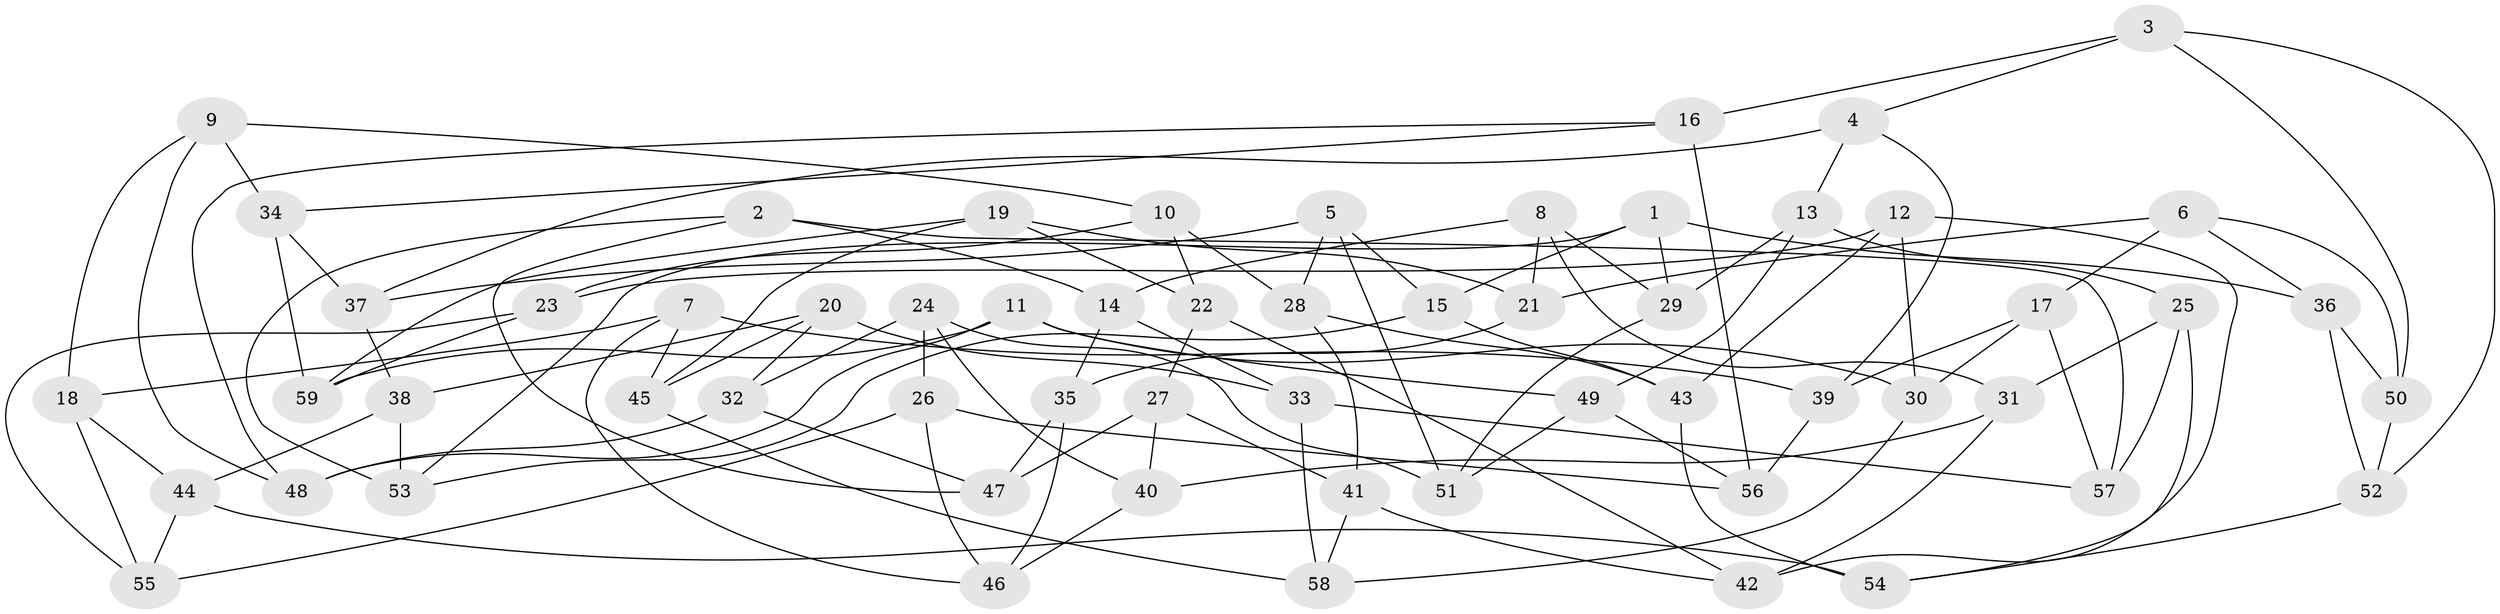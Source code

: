 // Generated by graph-tools (version 1.1) at 2025/26/03/09/25 03:26:54]
// undirected, 59 vertices, 118 edges
graph export_dot {
graph [start="1"]
  node [color=gray90,style=filled];
  1;
  2;
  3;
  4;
  5;
  6;
  7;
  8;
  9;
  10;
  11;
  12;
  13;
  14;
  15;
  16;
  17;
  18;
  19;
  20;
  21;
  22;
  23;
  24;
  25;
  26;
  27;
  28;
  29;
  30;
  31;
  32;
  33;
  34;
  35;
  36;
  37;
  38;
  39;
  40;
  41;
  42;
  43;
  44;
  45;
  46;
  47;
  48;
  49;
  50;
  51;
  52;
  53;
  54;
  55;
  56;
  57;
  58;
  59;
  1 -- 15;
  1 -- 36;
  1 -- 29;
  1 -- 53;
  2 -- 53;
  2 -- 57;
  2 -- 47;
  2 -- 14;
  3 -- 50;
  3 -- 4;
  3 -- 16;
  3 -- 52;
  4 -- 13;
  4 -- 39;
  4 -- 37;
  5 -- 37;
  5 -- 28;
  5 -- 15;
  5 -- 51;
  6 -- 21;
  6 -- 17;
  6 -- 36;
  6 -- 50;
  7 -- 46;
  7 -- 39;
  7 -- 45;
  7 -- 18;
  8 -- 21;
  8 -- 14;
  8 -- 31;
  8 -- 29;
  9 -- 34;
  9 -- 18;
  9 -- 48;
  9 -- 10;
  10 -- 28;
  10 -- 22;
  10 -- 23;
  11 -- 30;
  11 -- 49;
  11 -- 48;
  11 -- 59;
  12 -- 42;
  12 -- 23;
  12 -- 30;
  12 -- 43;
  13 -- 25;
  13 -- 49;
  13 -- 29;
  14 -- 33;
  14 -- 35;
  15 -- 43;
  15 -- 53;
  16 -- 34;
  16 -- 56;
  16 -- 48;
  17 -- 30;
  17 -- 39;
  17 -- 57;
  18 -- 55;
  18 -- 44;
  19 -- 45;
  19 -- 59;
  19 -- 21;
  19 -- 22;
  20 -- 33;
  20 -- 38;
  20 -- 45;
  20 -- 32;
  21 -- 35;
  22 -- 42;
  22 -- 27;
  23 -- 59;
  23 -- 55;
  24 -- 51;
  24 -- 32;
  24 -- 40;
  24 -- 26;
  25 -- 54;
  25 -- 31;
  25 -- 57;
  26 -- 46;
  26 -- 56;
  26 -- 55;
  27 -- 40;
  27 -- 47;
  27 -- 41;
  28 -- 41;
  28 -- 43;
  29 -- 51;
  30 -- 58;
  31 -- 42;
  31 -- 40;
  32 -- 48;
  32 -- 47;
  33 -- 57;
  33 -- 58;
  34 -- 59;
  34 -- 37;
  35 -- 46;
  35 -- 47;
  36 -- 52;
  36 -- 50;
  37 -- 38;
  38 -- 44;
  38 -- 53;
  39 -- 56;
  40 -- 46;
  41 -- 58;
  41 -- 42;
  43 -- 54;
  44 -- 55;
  44 -- 54;
  45 -- 58;
  49 -- 56;
  49 -- 51;
  50 -- 52;
  52 -- 54;
}
